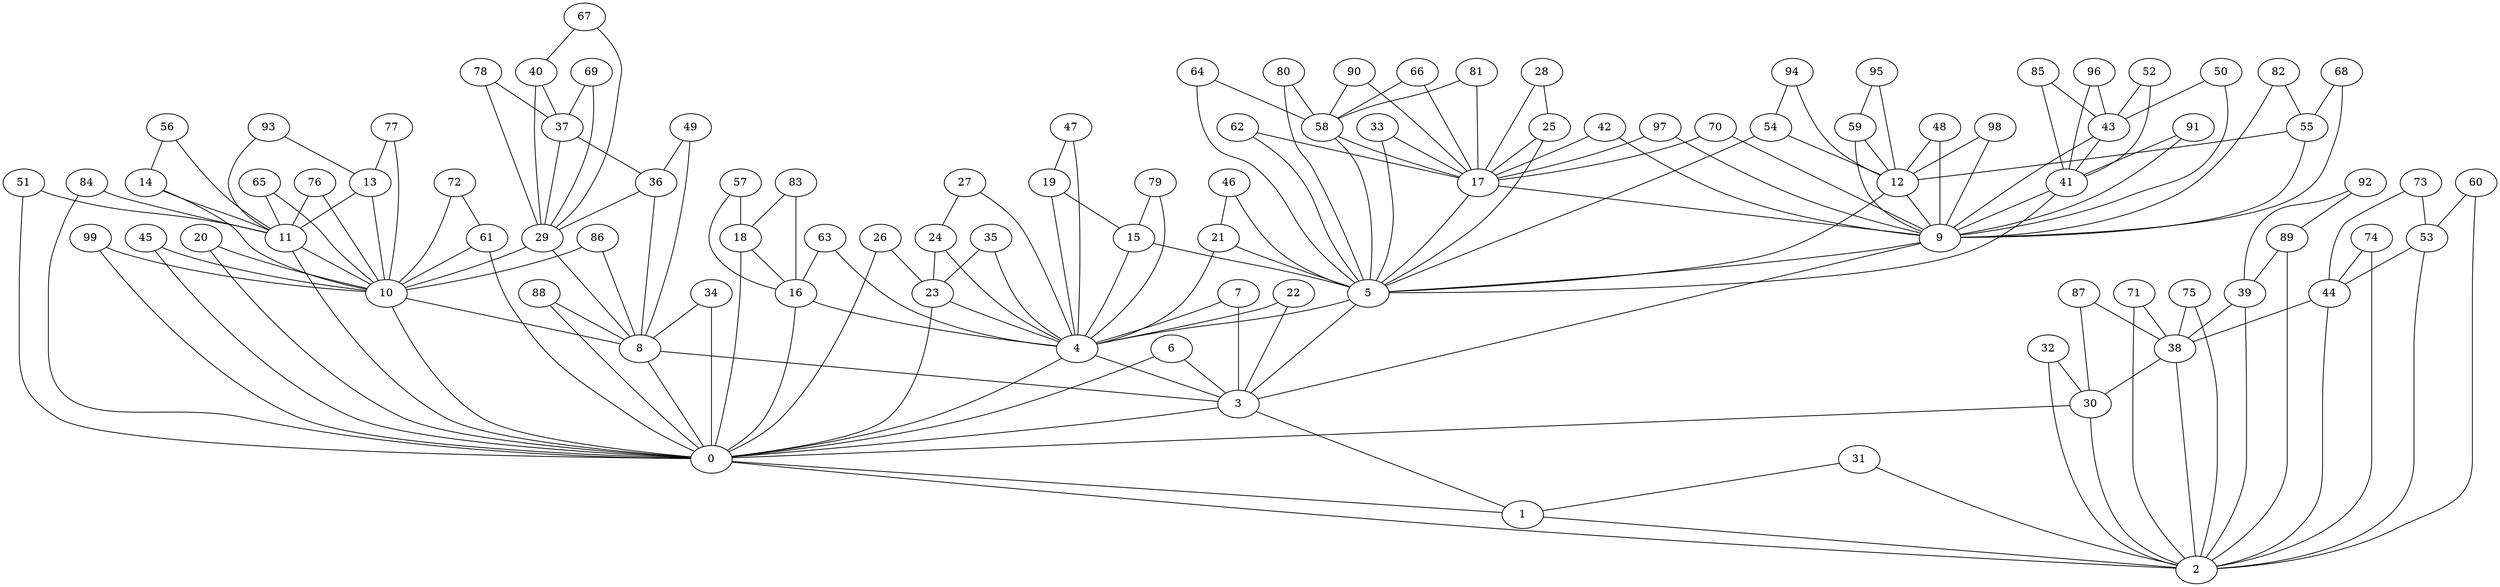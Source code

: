 graph{
   8 -- 0;
   36 -- 8;
   50 -- 9;
   78 -- 29;
   9 -- 5;
   37 -- 36;
   51 -- 11;
   79 -- 15;
   9 -- 3;
   37 -- 29;
   51 -- 0;
   79 -- 4;
   10 -- 8;
   38 -- 30;
   52 -- 43;
   80 -- 58;
   10 -- 0;
   38 -- 2;
   52 -- 41;
   80 -- 5;
   11 -- 10;
   39 -- 38;
   53 -- 44;
   81 -- 58;
   11 -- 0;
   39 -- 2;
   53 -- 2;
   81 -- 17;
   12 -- 9;
   40 -- 37;
   54 -- 12;
   82 -- 55;
   12 -- 5;
   40 -- 29;
   54 -- 5;
   82 -- 9;
   13 -- 11;
   41 -- 9;
   55 -- 12;
   83 -- 18;
   13 -- 10;
   41 -- 5;
   55 -- 9;
   83 -- 16;
   78 -- 37;
   14 -- 11;
   42 -- 17;
   56 -- 14;
   84 -- 11;
   14 -- 10;
   42 -- 9;
   56 -- 11;
   84 -- 0;
   15 -- 5;
   43 -- 41;
   57 -- 18;
   85 -- 43;
   15 -- 4;
   43 -- 9;
   57 -- 16;
   85 -- 41;
   16 -- 4;
   44 -- 38;
   58 -- 17;
   86 -- 10;
   16 -- 0;
   44 -- 2;
   58 -- 5;
   86 -- 8;
   17 -- 9;
   45 -- 10;
   59 -- 12;
   87 -- 38;
   17 -- 5;
   45 -- 0;
   59 -- 9;
   87 -- 30;
   18 -- 16;
   46 -- 21;
   60 -- 53;
   88 -- 8;
   18 -- 0;
   46 -- 5;
   60 -- 2;
   88 -- 0;
   19 -- 15;
   47 -- 19;
   61 -- 10;
   89 -- 39;
   19 -- 4;
   47 -- 4;
   61 -- 0;
   89 -- 2;
   20 -- 10;
   48 -- 12;
   62 -- 17;
   90 -- 58;
   20 -- 0;
   48 -- 9;
   62 -- 5;
   90 -- 17;
   21 -- 5;
   49 -- 36;
   63 -- 16;
   91 -- 41;
   21 -- 4;
   49 -- 8;
   63 -- 4;
   91 -- 9;
   22 -- 4;
   50 -- 43;
   64 -- 58;
   92 -- 89;
   22 -- 3;
   64 -- 5;
   92 -- 39;
   23 -- 4;
   65 -- 11;
   93 -- 13;
   23 -- 0;
   65 -- 10;
   93 -- 11;
   24 -- 23;
   66 -- 58;
   94 -- 54;
   24 -- 4;
   66 -- 17;
   94 -- 12;
   25 -- 17;
   67 -- 40;
   95 -- 59;
   25 -- 5;
   67 -- 29;
   95 -- 12;
   26 -- 23;
   68 -- 55;
   96 -- 43;
   26 -- 0;
   68 -- 9;
   96 -- 41;
   27 -- 24;
   69 -- 37;
   97 -- 17;
   27 -- 4;
   69 -- 29;
   97 -- 9;
   28 -- 25;
   70 -- 17;
   98 -- 12;
   28 -- 17;
   70 -- 9;
   98 -- 9;
   0 -- 1;
   29 -- 10;
   71 -- 38;
   99 -- 10;
   29 -- 8;
   71 -- 2;
   99 -- 0;
   0 -- 2;
   30 -- 0;
   72 -- 61;
   1 -- 2;
   30 -- 2;
   72 -- 10;
   3 -- 0;
   31 -- 1;
   73 -- 53;
   3 -- 1;
   31 -- 2;
   73 -- 44;
   4 -- 3;
   32 -- 30;
   74 -- 44;
   4 -- 0;
   32 -- 2;
   74 -- 2;
   5 -- 4;
   33 -- 17;
   75 -- 38;
   5 -- 3;
   33 -- 5;
   75 -- 2;
   6 -- 3;
   34 -- 8;
   76 -- 11;
   6 -- 0;
   34 -- 0;
   76 -- 10;
   8 -- 3;
   7 -- 4;
   35 -- 23;
   77 -- 13;
   7 -- 3;
   35 -- 4;
   77 -- 10;
   36 -- 29;
}